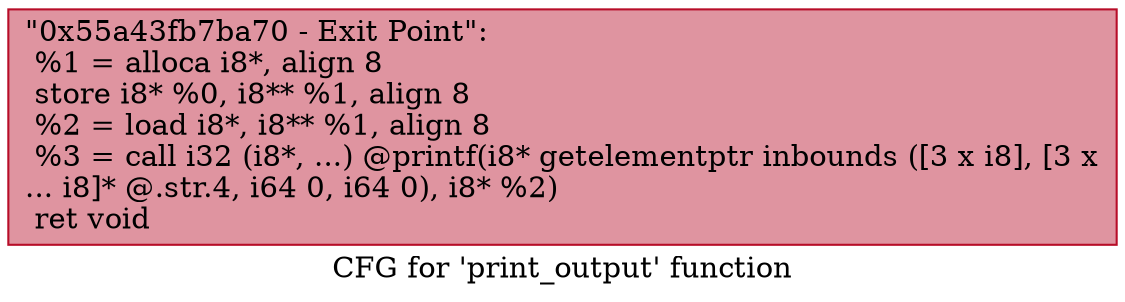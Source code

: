 digraph "CFG for 'print_output' function" {
	label="CFG for 'print_output' function";

	Node0x55a43fb7ba70 [shape=record,color="#b70d28ff", style=filled, fillcolor="#b70d2870",label="{\"0x55a43fb7ba70 - Exit Point\":\l  %1 = alloca i8*, align 8\l  store i8* %0, i8** %1, align 8\l  %2 = load i8*, i8** %1, align 8\l  %3 = call i32 (i8*, ...) @printf(i8* getelementptr inbounds ([3 x i8], [3 x\l... i8]* @.str.4, i64 0, i64 0), i8* %2)\l  ret void\l}"];
}
